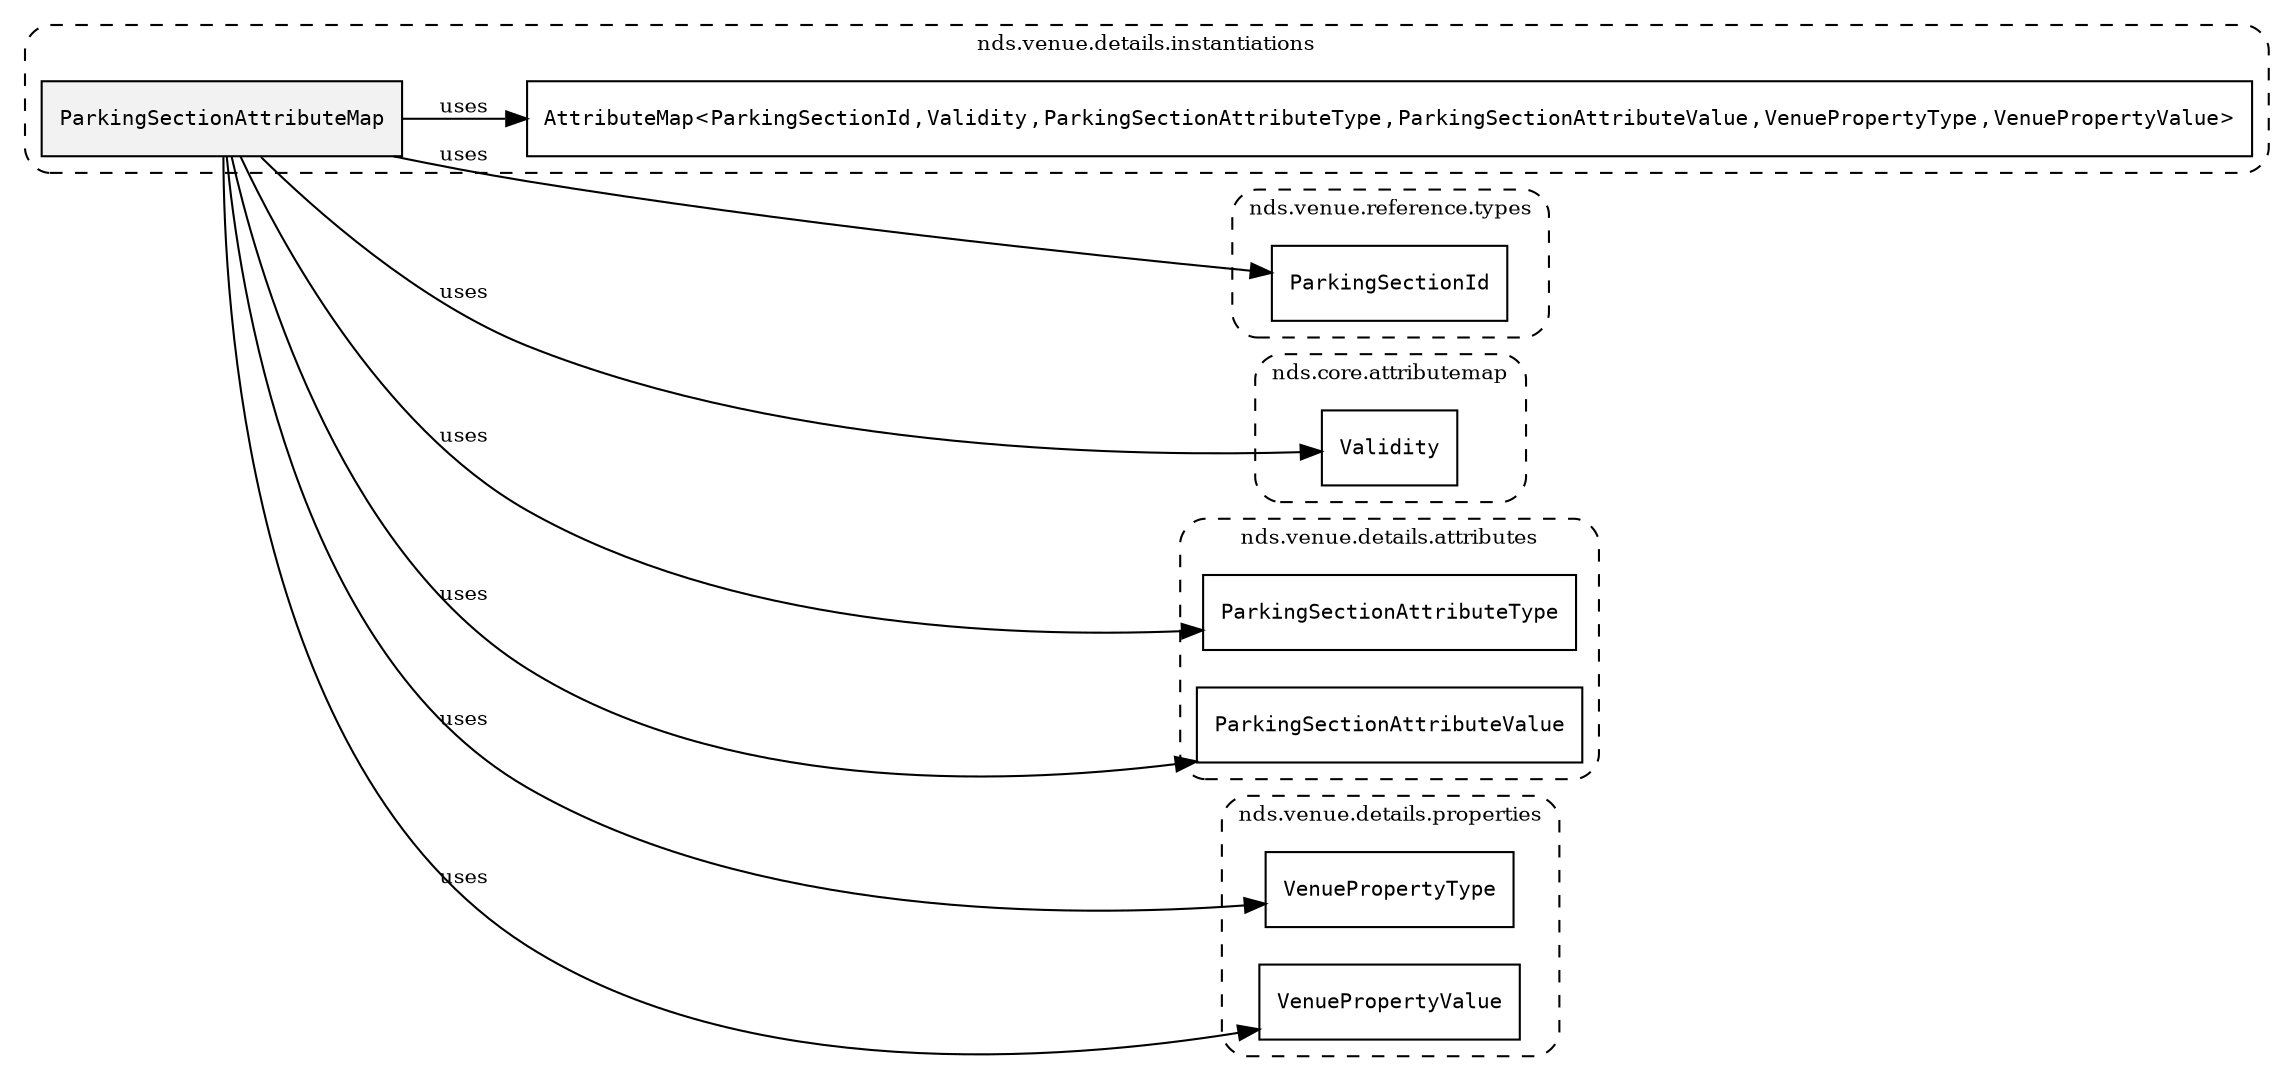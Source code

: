 /**
 * This dot file creates symbol collaboration diagram for ParkingSectionAttributeMap.
 */
digraph ZSERIO
{
    node [shape=box, fontsize=10];
    rankdir="LR";
    fontsize=10;
    tooltip="ParkingSectionAttributeMap collaboration diagram";

    subgraph "cluster_nds.venue.details.instantiations"
    {
        style="dashed, rounded";
        label="nds.venue.details.instantiations";
        tooltip="Package nds.venue.details.instantiations";
        href="../../../content/packages/nds.venue.details.instantiations.html#Package-nds-venue-details-instantiations";
        target="_parent";

        "ParkingSectionAttributeMap" [style="filled", fillcolor="#0000000D", target="_parent", label=<<font face="monospace"><table align="center" border="0" cellspacing="0" cellpadding="0"><tr><td href="../../../content/packages/nds.venue.details.instantiations.html#InstantiateType-ParkingSectionAttributeMap" title="InstantiateType defined in nds.venue.details.instantiations">ParkingSectionAttributeMap</td></tr></table></font>>];
        "AttributeMap&lt;ParkingSectionId,Validity,ParkingSectionAttributeType,ParkingSectionAttributeValue,VenuePropertyType,VenuePropertyValue&gt;" [target="_parent", label=<<font face="monospace"><table align="center" border="0" cellspacing="0" cellpadding="0"><tr><td href="../../../content/packages/nds.core.attributemap.html#Structure-AttributeMap" title="Structure defined in nds.core.attributemap">AttributeMap</td><td>&lt;</td><td><table align="center" border="0" cellspacing="0" cellpadding="0"><tr><td href="../../../content/packages/nds.venue.reference.types.html#Subtype-ParkingSectionId" title="Subtype defined in nds.venue.reference.types">ParkingSectionId</td></tr></table></td><td>,</td><td><table align="center" border="0" cellspacing="0" cellpadding="0"><tr><td href="../../../content/packages/nds.core.attributemap.html#Structure-Validity" title="Structure defined in nds.core.attributemap">Validity</td></tr></table></td><td>,</td><td><table align="center" border="0" cellspacing="0" cellpadding="0"><tr><td href="../../../content/packages/nds.venue.details.attributes.html#Enum-ParkingSectionAttributeType" title="Enum defined in nds.venue.details.attributes">ParkingSectionAttributeType</td></tr></table></td><td>,</td><td><table align="center" border="0" cellspacing="0" cellpadding="0"><tr><td href="../../../content/packages/nds.venue.details.attributes.html#Choice-ParkingSectionAttributeValue" title="Choice defined in nds.venue.details.attributes">ParkingSectionAttributeValue</td></tr></table></td><td>,</td><td><table align="center" border="0" cellspacing="0" cellpadding="0"><tr><td href="../../../content/packages/nds.venue.details.properties.html#Structure-VenuePropertyType" title="Structure defined in nds.venue.details.properties">VenuePropertyType</td></tr></table></td><td>,</td><td><table align="center" border="0" cellspacing="0" cellpadding="0"><tr><td href="../../../content/packages/nds.venue.details.properties.html#Structure-VenuePropertyValue" title="Structure defined in nds.venue.details.properties">VenuePropertyValue</td></tr></table></td><td>&gt;</td></tr></table></font>>];
    }

    subgraph "cluster_nds.venue.reference.types"
    {
        style="dashed, rounded";
        label="nds.venue.reference.types";
        tooltip="Package nds.venue.reference.types";
        href="../../../content/packages/nds.venue.reference.types.html#Package-nds-venue-reference-types";
        target="_parent";

        "ParkingSectionId" [target="_parent", label=<<font face="monospace"><table align="center" border="0" cellspacing="0" cellpadding="0"><tr><td href="../../../content/packages/nds.venue.reference.types.html#Subtype-ParkingSectionId" title="Subtype defined in nds.venue.reference.types">ParkingSectionId</td></tr></table></font>>];
    }

    subgraph "cluster_nds.core.attributemap"
    {
        style="dashed, rounded";
        label="nds.core.attributemap";
        tooltip="Package nds.core.attributemap";
        href="../../../content/packages/nds.core.attributemap.html#Package-nds-core-attributemap";
        target="_parent";

        "Validity" [target="_parent", label=<<font face="monospace"><table align="center" border="0" cellspacing="0" cellpadding="0"><tr><td href="../../../content/packages/nds.core.attributemap.html#Structure-Validity" title="Structure defined in nds.core.attributemap">Validity</td></tr></table></font>>];
    }

    subgraph "cluster_nds.venue.details.attributes"
    {
        style="dashed, rounded";
        label="nds.venue.details.attributes";
        tooltip="Package nds.venue.details.attributes";
        href="../../../content/packages/nds.venue.details.attributes.html#Package-nds-venue-details-attributes";
        target="_parent";

        "ParkingSectionAttributeType" [target="_parent", label=<<font face="monospace"><table align="center" border="0" cellspacing="0" cellpadding="0"><tr><td href="../../../content/packages/nds.venue.details.attributes.html#Enum-ParkingSectionAttributeType" title="Enum defined in nds.venue.details.attributes">ParkingSectionAttributeType</td></tr></table></font>>];
        "ParkingSectionAttributeValue" [target="_parent", label=<<font face="monospace"><table align="center" border="0" cellspacing="0" cellpadding="0"><tr><td href="../../../content/packages/nds.venue.details.attributes.html#Choice-ParkingSectionAttributeValue" title="Choice defined in nds.venue.details.attributes">ParkingSectionAttributeValue</td></tr></table></font>>];
    }

    subgraph "cluster_nds.venue.details.properties"
    {
        style="dashed, rounded";
        label="nds.venue.details.properties";
        tooltip="Package nds.venue.details.properties";
        href="../../../content/packages/nds.venue.details.properties.html#Package-nds-venue-details-properties";
        target="_parent";

        "VenuePropertyType" [target="_parent", label=<<font face="monospace"><table align="center" border="0" cellspacing="0" cellpadding="0"><tr><td href="../../../content/packages/nds.venue.details.properties.html#Structure-VenuePropertyType" title="Structure defined in nds.venue.details.properties">VenuePropertyType</td></tr></table></font>>];
        "VenuePropertyValue" [target="_parent", label=<<font face="monospace"><table align="center" border="0" cellspacing="0" cellpadding="0"><tr><td href="../../../content/packages/nds.venue.details.properties.html#Structure-VenuePropertyValue" title="Structure defined in nds.venue.details.properties">VenuePropertyValue</td></tr></table></font>>];
    }

    "ParkingSectionAttributeMap" -> "AttributeMap&lt;ParkingSectionId,Validity,ParkingSectionAttributeType,ParkingSectionAttributeValue,VenuePropertyType,VenuePropertyValue&gt;" [label="uses", fontsize=10];
    "ParkingSectionAttributeMap" -> "ParkingSectionId" [label="uses", fontsize=10];
    "ParkingSectionAttributeMap" -> "Validity" [label="uses", fontsize=10];
    "ParkingSectionAttributeMap" -> "ParkingSectionAttributeType" [label="uses", fontsize=10];
    "ParkingSectionAttributeMap" -> "ParkingSectionAttributeValue" [label="uses", fontsize=10];
    "ParkingSectionAttributeMap" -> "VenuePropertyType" [label="uses", fontsize=10];
    "ParkingSectionAttributeMap" -> "VenuePropertyValue" [label="uses", fontsize=10];
}
